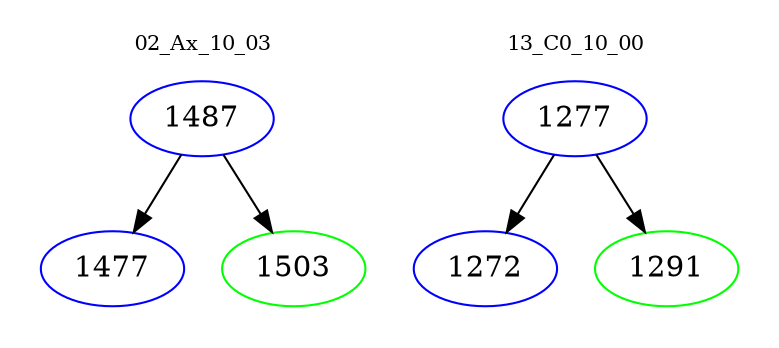 digraph{
subgraph cluster_0 {
color = white
label = "02_Ax_10_03";
fontsize=10;
T0_1487 [label="1487", color="blue"]
T0_1487 -> T0_1477 [color="black"]
T0_1477 [label="1477", color="blue"]
T0_1487 -> T0_1503 [color="black"]
T0_1503 [label="1503", color="green"]
}
subgraph cluster_1 {
color = white
label = "13_C0_10_00";
fontsize=10;
T1_1277 [label="1277", color="blue"]
T1_1277 -> T1_1272 [color="black"]
T1_1272 [label="1272", color="blue"]
T1_1277 -> T1_1291 [color="black"]
T1_1291 [label="1291", color="green"]
}
}
